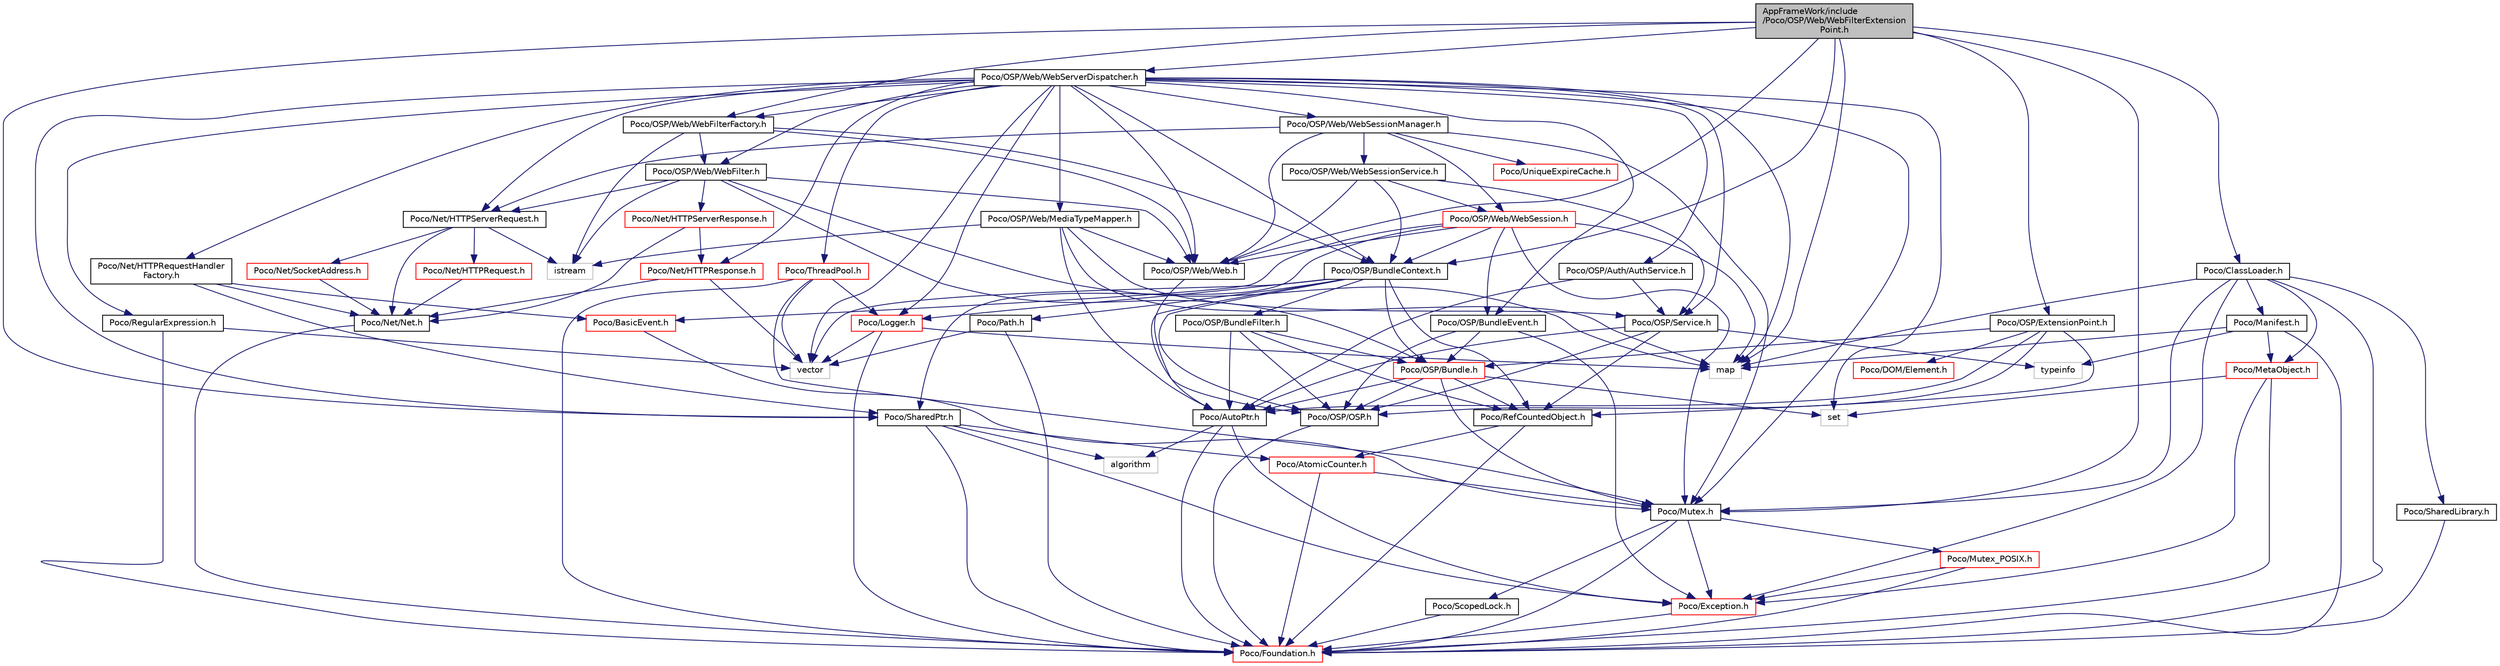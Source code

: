 digraph "AppFrameWork/include/Poco/OSP/Web/WebFilterExtensionPoint.h"
{
 // LATEX_PDF_SIZE
  edge [fontname="Helvetica",fontsize="10",labelfontname="Helvetica",labelfontsize="10"];
  node [fontname="Helvetica",fontsize="10",shape=record];
  Node1 [label="AppFrameWork/include\l/Poco/OSP/Web/WebFilterExtension\lPoint.h",height=0.2,width=0.4,color="black", fillcolor="grey75", style="filled", fontcolor="black",tooltip=" "];
  Node1 -> Node2 [color="midnightblue",fontsize="10",style="solid"];
  Node2 [label="Poco/OSP/Web/Web.h",height=0.2,width=0.4,color="black", fillcolor="white", style="filled",URL="$Web_8h.html",tooltip=" "];
  Node2 -> Node3 [color="midnightblue",fontsize="10",style="solid"];
  Node3 [label="Poco/OSP/OSP.h",height=0.2,width=0.4,color="black", fillcolor="white", style="filled",URL="$OSP_8h.html",tooltip=" "];
  Node3 -> Node4 [color="midnightblue",fontsize="10",style="solid"];
  Node4 [label="Poco/Foundation.h",height=0.2,width=0.4,color="red", fillcolor="white", style="filled",URL="$Foundation_8h.html",tooltip=" "];
  Node1 -> Node13 [color="midnightblue",fontsize="10",style="solid"];
  Node13 [label="Poco/OSP/Web/WebServerDispatcher.h",height=0.2,width=0.4,color="black", fillcolor="white", style="filled",URL="$WebServerDispatcher_8h.html",tooltip=" "];
  Node13 -> Node2 [color="midnightblue",fontsize="10",style="solid"];
  Node13 -> Node14 [color="midnightblue",fontsize="10",style="solid"];
  Node14 [label="Poco/OSP/Web/MediaTypeMapper.h",height=0.2,width=0.4,color="black", fillcolor="white", style="filled",URL="$MediaTypeMapper_8h.html",tooltip=" "];
  Node14 -> Node2 [color="midnightblue",fontsize="10",style="solid"];
  Node14 -> Node15 [color="midnightblue",fontsize="10",style="solid"];
  Node15 [label="Poco/OSP/Service.h",height=0.2,width=0.4,color="black", fillcolor="white", style="filled",URL="$Service_8h.html",tooltip=" "];
  Node15 -> Node3 [color="midnightblue",fontsize="10",style="solid"];
  Node15 -> Node16 [color="midnightblue",fontsize="10",style="solid"];
  Node16 [label="Poco/RefCountedObject.h",height=0.2,width=0.4,color="black", fillcolor="white", style="filled",URL="$RefCountedObject_8h.html",tooltip=" "];
  Node16 -> Node4 [color="midnightblue",fontsize="10",style="solid"];
  Node16 -> Node17 [color="midnightblue",fontsize="10",style="solid"];
  Node17 [label="Poco/AtomicCounter.h",height=0.2,width=0.4,color="red", fillcolor="white", style="filled",URL="$AtomicCounter_8h.html",tooltip=" "];
  Node17 -> Node4 [color="midnightblue",fontsize="10",style="solid"];
  Node17 -> Node20 [color="midnightblue",fontsize="10",style="solid"];
  Node20 [label="Poco/Mutex.h",height=0.2,width=0.4,color="black", fillcolor="white", style="filled",URL="$Mutex_8h.html",tooltip=" "];
  Node20 -> Node4 [color="midnightblue",fontsize="10",style="solid"];
  Node20 -> Node21 [color="midnightblue",fontsize="10",style="solid"];
  Node21 [label="Poco/Exception.h",height=0.2,width=0.4,color="red", fillcolor="white", style="filled",URL="$Exception_8h.html",tooltip=" "];
  Node21 -> Node4 [color="midnightblue",fontsize="10",style="solid"];
  Node20 -> Node23 [color="midnightblue",fontsize="10",style="solid"];
  Node23 [label="Poco/ScopedLock.h",height=0.2,width=0.4,color="black", fillcolor="white", style="filled",URL="$ScopedLock_8h.html",tooltip=" "];
  Node23 -> Node4 [color="midnightblue",fontsize="10",style="solid"];
  Node20 -> Node24 [color="midnightblue",fontsize="10",style="solid"];
  Node24 [label="Poco/Mutex_POSIX.h",height=0.2,width=0.4,color="red", fillcolor="white", style="filled",URL="$Mutex__POSIX_8h.html",tooltip=" "];
  Node24 -> Node4 [color="midnightblue",fontsize="10",style="solid"];
  Node24 -> Node21 [color="midnightblue",fontsize="10",style="solid"];
  Node15 -> Node27 [color="midnightblue",fontsize="10",style="solid"];
  Node27 [label="Poco/AutoPtr.h",height=0.2,width=0.4,color="black", fillcolor="white", style="filled",URL="$AutoPtr_8h.html",tooltip=" "];
  Node27 -> Node4 [color="midnightblue",fontsize="10",style="solid"];
  Node27 -> Node21 [color="midnightblue",fontsize="10",style="solid"];
  Node27 -> Node28 [color="midnightblue",fontsize="10",style="solid"];
  Node28 [label="algorithm",height=0.2,width=0.4,color="grey75", fillcolor="white", style="filled",tooltip=" "];
  Node15 -> Node29 [color="midnightblue",fontsize="10",style="solid"];
  Node29 [label="typeinfo",height=0.2,width=0.4,color="grey75", fillcolor="white", style="filled",tooltip=" "];
  Node14 -> Node27 [color="midnightblue",fontsize="10",style="solid"];
  Node14 -> Node30 [color="midnightblue",fontsize="10",style="solid"];
  Node30 [label="map",height=0.2,width=0.4,color="grey75", fillcolor="white", style="filled",tooltip=" "];
  Node14 -> Node31 [color="midnightblue",fontsize="10",style="solid"];
  Node31 [label="istream",height=0.2,width=0.4,color="grey75", fillcolor="white", style="filled",tooltip=" "];
  Node13 -> Node32 [color="midnightblue",fontsize="10",style="solid"];
  Node32 [label="Poco/OSP/Web/WebFilter.h",height=0.2,width=0.4,color="black", fillcolor="white", style="filled",URL="$WebFilter_8h.html",tooltip=" "];
  Node32 -> Node2 [color="midnightblue",fontsize="10",style="solid"];
  Node32 -> Node33 [color="midnightblue",fontsize="10",style="solid"];
  Node33 [label="Poco/OSP/Bundle.h",height=0.2,width=0.4,color="red", fillcolor="white", style="filled",URL="$Bundle_8h.html",tooltip=" "];
  Node33 -> Node3 [color="midnightblue",fontsize="10",style="solid"];
  Node33 -> Node16 [color="midnightblue",fontsize="10",style="solid"];
  Node33 -> Node27 [color="midnightblue",fontsize="10",style="solid"];
  Node33 -> Node20 [color="midnightblue",fontsize="10",style="solid"];
  Node33 -> Node83 [color="midnightblue",fontsize="10",style="solid"];
  Node83 [label="set",height=0.2,width=0.4,color="grey75", fillcolor="white", style="filled",tooltip=" "];
  Node32 -> Node84 [color="midnightblue",fontsize="10",style="solid"];
  Node84 [label="Poco/Net/HTTPServerRequest.h",height=0.2,width=0.4,color="black", fillcolor="white", style="filled",URL="$HTTPServerRequest_8h.html",tooltip=" "];
  Node84 -> Node85 [color="midnightblue",fontsize="10",style="solid"];
  Node85 [label="Poco/Net/Net.h",height=0.2,width=0.4,color="black", fillcolor="white", style="filled",URL="$Net_8h.html",tooltip=" "];
  Node85 -> Node4 [color="midnightblue",fontsize="10",style="solid"];
  Node84 -> Node86 [color="midnightblue",fontsize="10",style="solid"];
  Node86 [label="Poco/Net/HTTPRequest.h",height=0.2,width=0.4,color="red", fillcolor="white", style="filled",URL="$HTTPRequest_8h.html",tooltip=" "];
  Node86 -> Node85 [color="midnightblue",fontsize="10",style="solid"];
  Node84 -> Node93 [color="midnightblue",fontsize="10",style="solid"];
  Node93 [label="Poco/Net/SocketAddress.h",height=0.2,width=0.4,color="red", fillcolor="white", style="filled",URL="$SocketAddress_8h.html",tooltip=" "];
  Node93 -> Node85 [color="midnightblue",fontsize="10",style="solid"];
  Node84 -> Node31 [color="midnightblue",fontsize="10",style="solid"];
  Node32 -> Node98 [color="midnightblue",fontsize="10",style="solid"];
  Node98 [label="Poco/Net/HTTPServerResponse.h",height=0.2,width=0.4,color="red", fillcolor="white", style="filled",URL="$HTTPServerResponse_8h.html",tooltip=" "];
  Node98 -> Node85 [color="midnightblue",fontsize="10",style="solid"];
  Node98 -> Node99 [color="midnightblue",fontsize="10",style="solid"];
  Node99 [label="Poco/Net/HTTPResponse.h",height=0.2,width=0.4,color="red", fillcolor="white", style="filled",URL="$HTTPResponse_8h.html",tooltip=" "];
  Node99 -> Node85 [color="midnightblue",fontsize="10",style="solid"];
  Node99 -> Node72 [color="midnightblue",fontsize="10",style="solid"];
  Node72 [label="vector",height=0.2,width=0.4,color="grey75", fillcolor="white", style="filled",tooltip=" "];
  Node32 -> Node31 [color="midnightblue",fontsize="10",style="solid"];
  Node32 -> Node30 [color="midnightblue",fontsize="10",style="solid"];
  Node13 -> Node101 [color="midnightblue",fontsize="10",style="solid"];
  Node101 [label="Poco/OSP/Web/WebFilterFactory.h",height=0.2,width=0.4,color="black", fillcolor="white", style="filled",URL="$WebFilterFactory_8h.html",tooltip=" "];
  Node101 -> Node2 [color="midnightblue",fontsize="10",style="solid"];
  Node101 -> Node32 [color="midnightblue",fontsize="10",style="solid"];
  Node101 -> Node102 [color="midnightblue",fontsize="10",style="solid"];
  Node102 [label="Poco/OSP/BundleContext.h",height=0.2,width=0.4,color="black", fillcolor="white", style="filled",URL="$BundleContext_8h.html",tooltip=" "];
  Node102 -> Node3 [color="midnightblue",fontsize="10",style="solid"];
  Node102 -> Node33 [color="midnightblue",fontsize="10",style="solid"];
  Node102 -> Node103 [color="midnightblue",fontsize="10",style="solid"];
  Node103 [label="Poco/OSP/BundleFilter.h",height=0.2,width=0.4,color="black", fillcolor="white", style="filled",URL="$BundleFilter_8h.html",tooltip=" "];
  Node103 -> Node3 [color="midnightblue",fontsize="10",style="solid"];
  Node103 -> Node33 [color="midnightblue",fontsize="10",style="solid"];
  Node103 -> Node16 [color="midnightblue",fontsize="10",style="solid"];
  Node103 -> Node27 [color="midnightblue",fontsize="10",style="solid"];
  Node102 -> Node16 [color="midnightblue",fontsize="10",style="solid"];
  Node102 -> Node27 [color="midnightblue",fontsize="10",style="solid"];
  Node102 -> Node59 [color="midnightblue",fontsize="10",style="solid"];
  Node59 [label="Poco/Logger.h",height=0.2,width=0.4,color="red", fillcolor="white", style="filled",URL="$Logger_8h.html",tooltip=" "];
  Node59 -> Node4 [color="midnightblue",fontsize="10",style="solid"];
  Node59 -> Node30 [color="midnightblue",fontsize="10",style="solid"];
  Node59 -> Node72 [color="midnightblue",fontsize="10",style="solid"];
  Node102 -> Node104 [color="midnightblue",fontsize="10",style="solid"];
  Node104 [label="Poco/Path.h",height=0.2,width=0.4,color="black", fillcolor="white", style="filled",URL="$Path_8h.html",tooltip=" "];
  Node104 -> Node4 [color="midnightblue",fontsize="10",style="solid"];
  Node104 -> Node72 [color="midnightblue",fontsize="10",style="solid"];
  Node102 -> Node72 [color="midnightblue",fontsize="10",style="solid"];
  Node101 -> Node31 [color="midnightblue",fontsize="10",style="solid"];
  Node13 -> Node105 [color="midnightblue",fontsize="10",style="solid"];
  Node105 [label="Poco/OSP/Web/WebSessionManager.h",height=0.2,width=0.4,color="black", fillcolor="white", style="filled",URL="$WebSessionManager_8h.html",tooltip=" "];
  Node105 -> Node2 [color="midnightblue",fontsize="10",style="solid"];
  Node105 -> Node106 [color="midnightblue",fontsize="10",style="solid"];
  Node106 [label="Poco/OSP/Web/WebSession.h",height=0.2,width=0.4,color="red", fillcolor="white", style="filled",URL="$WebSession_8h.html",tooltip=" "];
  Node106 -> Node2 [color="midnightblue",fontsize="10",style="solid"];
  Node106 -> Node102 [color="midnightblue",fontsize="10",style="solid"];
  Node106 -> Node107 [color="midnightblue",fontsize="10",style="solid"];
  Node107 [label="Poco/OSP/BundleEvent.h",height=0.2,width=0.4,color="black", fillcolor="white", style="filled",URL="$BundleEvent_8h.html",tooltip=" "];
  Node107 -> Node3 [color="midnightblue",fontsize="10",style="solid"];
  Node107 -> Node33 [color="midnightblue",fontsize="10",style="solid"];
  Node107 -> Node21 [color="midnightblue",fontsize="10",style="solid"];
  Node106 -> Node41 [color="midnightblue",fontsize="10",style="solid"];
  Node41 [label="Poco/BasicEvent.h",height=0.2,width=0.4,color="red", fillcolor="white", style="filled",URL="$BasicEvent_8h.html",tooltip=" "];
  Node41 -> Node20 [color="midnightblue",fontsize="10",style="solid"];
  Node106 -> Node44 [color="midnightblue",fontsize="10",style="solid"];
  Node44 [label="Poco/SharedPtr.h",height=0.2,width=0.4,color="black", fillcolor="white", style="filled",URL="$SharedPtr_8h.html",tooltip=" "];
  Node44 -> Node4 [color="midnightblue",fontsize="10",style="solid"];
  Node44 -> Node21 [color="midnightblue",fontsize="10",style="solid"];
  Node44 -> Node17 [color="midnightblue",fontsize="10",style="solid"];
  Node44 -> Node28 [color="midnightblue",fontsize="10",style="solid"];
  Node106 -> Node20 [color="midnightblue",fontsize="10",style="solid"];
  Node106 -> Node30 [color="midnightblue",fontsize="10",style="solid"];
  Node105 -> Node109 [color="midnightblue",fontsize="10",style="solid"];
  Node109 [label="Poco/OSP/Web/WebSessionService.h",height=0.2,width=0.4,color="black", fillcolor="white", style="filled",URL="$WebSessionService_8h.html",tooltip=" "];
  Node109 -> Node2 [color="midnightblue",fontsize="10",style="solid"];
  Node109 -> Node15 [color="midnightblue",fontsize="10",style="solid"];
  Node109 -> Node102 [color="midnightblue",fontsize="10",style="solid"];
  Node109 -> Node106 [color="midnightblue",fontsize="10",style="solid"];
  Node105 -> Node84 [color="midnightblue",fontsize="10",style="solid"];
  Node105 -> Node110 [color="midnightblue",fontsize="10",style="solid"];
  Node110 [label="Poco/UniqueExpireCache.h",height=0.2,width=0.4,color="red", fillcolor="white", style="filled",URL="$UniqueExpireCache_8h.html",tooltip=" "];
  Node105 -> Node20 [color="midnightblue",fontsize="10",style="solid"];
  Node13 -> Node102 [color="midnightblue",fontsize="10",style="solid"];
  Node13 -> Node107 [color="midnightblue",fontsize="10",style="solid"];
  Node13 -> Node15 [color="midnightblue",fontsize="10",style="solid"];
  Node13 -> Node122 [color="midnightblue",fontsize="10",style="solid"];
  Node122 [label="Poco/OSP/Auth/AuthService.h",height=0.2,width=0.4,color="black", fillcolor="white", style="filled",URL="$AuthService_8h.html",tooltip=" "];
  Node122 -> Node15 [color="midnightblue",fontsize="10",style="solid"];
  Node122 -> Node27 [color="midnightblue",fontsize="10",style="solid"];
  Node13 -> Node84 [color="midnightblue",fontsize="10",style="solid"];
  Node13 -> Node123 [color="midnightblue",fontsize="10",style="solid"];
  Node123 [label="Poco/Net/HTTPRequestHandler\lFactory.h",height=0.2,width=0.4,color="black", fillcolor="white", style="filled",URL="$HTTPRequestHandlerFactory_8h.html",tooltip=" "];
  Node123 -> Node85 [color="midnightblue",fontsize="10",style="solid"];
  Node123 -> Node44 [color="midnightblue",fontsize="10",style="solid"];
  Node123 -> Node41 [color="midnightblue",fontsize="10",style="solid"];
  Node13 -> Node99 [color="midnightblue",fontsize="10",style="solid"];
  Node13 -> Node124 [color="midnightblue",fontsize="10",style="solid"];
  Node124 [label="Poco/RegularExpression.h",height=0.2,width=0.4,color="black", fillcolor="white", style="filled",URL="$RegularExpression_8h.html",tooltip=" "];
  Node124 -> Node4 [color="midnightblue",fontsize="10",style="solid"];
  Node124 -> Node72 [color="midnightblue",fontsize="10",style="solid"];
  Node13 -> Node59 [color="midnightblue",fontsize="10",style="solid"];
  Node13 -> Node44 [color="midnightblue",fontsize="10",style="solid"];
  Node13 -> Node53 [color="midnightblue",fontsize="10",style="solid"];
  Node53 [label="Poco/ThreadPool.h",height=0.2,width=0.4,color="red", fillcolor="white", style="filled",URL="$ThreadPool_8h.html",tooltip=" "];
  Node53 -> Node4 [color="midnightblue",fontsize="10",style="solid"];
  Node53 -> Node20 [color="midnightblue",fontsize="10",style="solid"];
  Node53 -> Node59 [color="midnightblue",fontsize="10",style="solid"];
  Node53 -> Node72 [color="midnightblue",fontsize="10",style="solid"];
  Node13 -> Node20 [color="midnightblue",fontsize="10",style="solid"];
  Node13 -> Node72 [color="midnightblue",fontsize="10",style="solid"];
  Node13 -> Node30 [color="midnightblue",fontsize="10",style="solid"];
  Node13 -> Node83 [color="midnightblue",fontsize="10",style="solid"];
  Node1 -> Node101 [color="midnightblue",fontsize="10",style="solid"];
  Node1 -> Node125 [color="midnightblue",fontsize="10",style="solid"];
  Node125 [label="Poco/OSP/ExtensionPoint.h",height=0.2,width=0.4,color="black", fillcolor="white", style="filled",URL="$ExtensionPoint_8h.html",tooltip=" "];
  Node125 -> Node3 [color="midnightblue",fontsize="10",style="solid"];
  Node125 -> Node33 [color="midnightblue",fontsize="10",style="solid"];
  Node125 -> Node126 [color="midnightblue",fontsize="10",style="solid"];
  Node126 [label="Poco/DOM/Element.h",height=0.2,width=0.4,color="red", fillcolor="white", style="filled",URL="$Element_8h.html",tooltip=" "];
  Node125 -> Node16 [color="midnightblue",fontsize="10",style="solid"];
  Node125 -> Node27 [color="midnightblue",fontsize="10",style="solid"];
  Node1 -> Node102 [color="midnightblue",fontsize="10",style="solid"];
  Node1 -> Node138 [color="midnightblue",fontsize="10",style="solid"];
  Node138 [label="Poco/ClassLoader.h",height=0.2,width=0.4,color="black", fillcolor="white", style="filled",URL="$ClassLoader_8h.html",tooltip=" "];
  Node138 -> Node4 [color="midnightblue",fontsize="10",style="solid"];
  Node138 -> Node139 [color="midnightblue",fontsize="10",style="solid"];
  Node139 [label="Poco/MetaObject.h",height=0.2,width=0.4,color="red", fillcolor="white", style="filled",URL="$MetaObject_8h.html",tooltip=" "];
  Node139 -> Node4 [color="midnightblue",fontsize="10",style="solid"];
  Node139 -> Node21 [color="midnightblue",fontsize="10",style="solid"];
  Node139 -> Node83 [color="midnightblue",fontsize="10",style="solid"];
  Node138 -> Node140 [color="midnightblue",fontsize="10",style="solid"];
  Node140 [label="Poco/Manifest.h",height=0.2,width=0.4,color="black", fillcolor="white", style="filled",URL="$Manifest_8h.html",tooltip=" "];
  Node140 -> Node4 [color="midnightblue",fontsize="10",style="solid"];
  Node140 -> Node139 [color="midnightblue",fontsize="10",style="solid"];
  Node140 -> Node30 [color="midnightblue",fontsize="10",style="solid"];
  Node140 -> Node29 [color="midnightblue",fontsize="10",style="solid"];
  Node138 -> Node141 [color="midnightblue",fontsize="10",style="solid"];
  Node141 [label="Poco/SharedLibrary.h",height=0.2,width=0.4,color="black", fillcolor="white", style="filled",URL="$SharedLibrary_8h.html",tooltip=" "];
  Node141 -> Node4 [color="midnightblue",fontsize="10",style="solid"];
  Node138 -> Node20 [color="midnightblue",fontsize="10",style="solid"];
  Node138 -> Node21 [color="midnightblue",fontsize="10",style="solid"];
  Node138 -> Node30 [color="midnightblue",fontsize="10",style="solid"];
  Node1 -> Node20 [color="midnightblue",fontsize="10",style="solid"];
  Node1 -> Node44 [color="midnightblue",fontsize="10",style="solid"];
  Node1 -> Node30 [color="midnightblue",fontsize="10",style="solid"];
}
